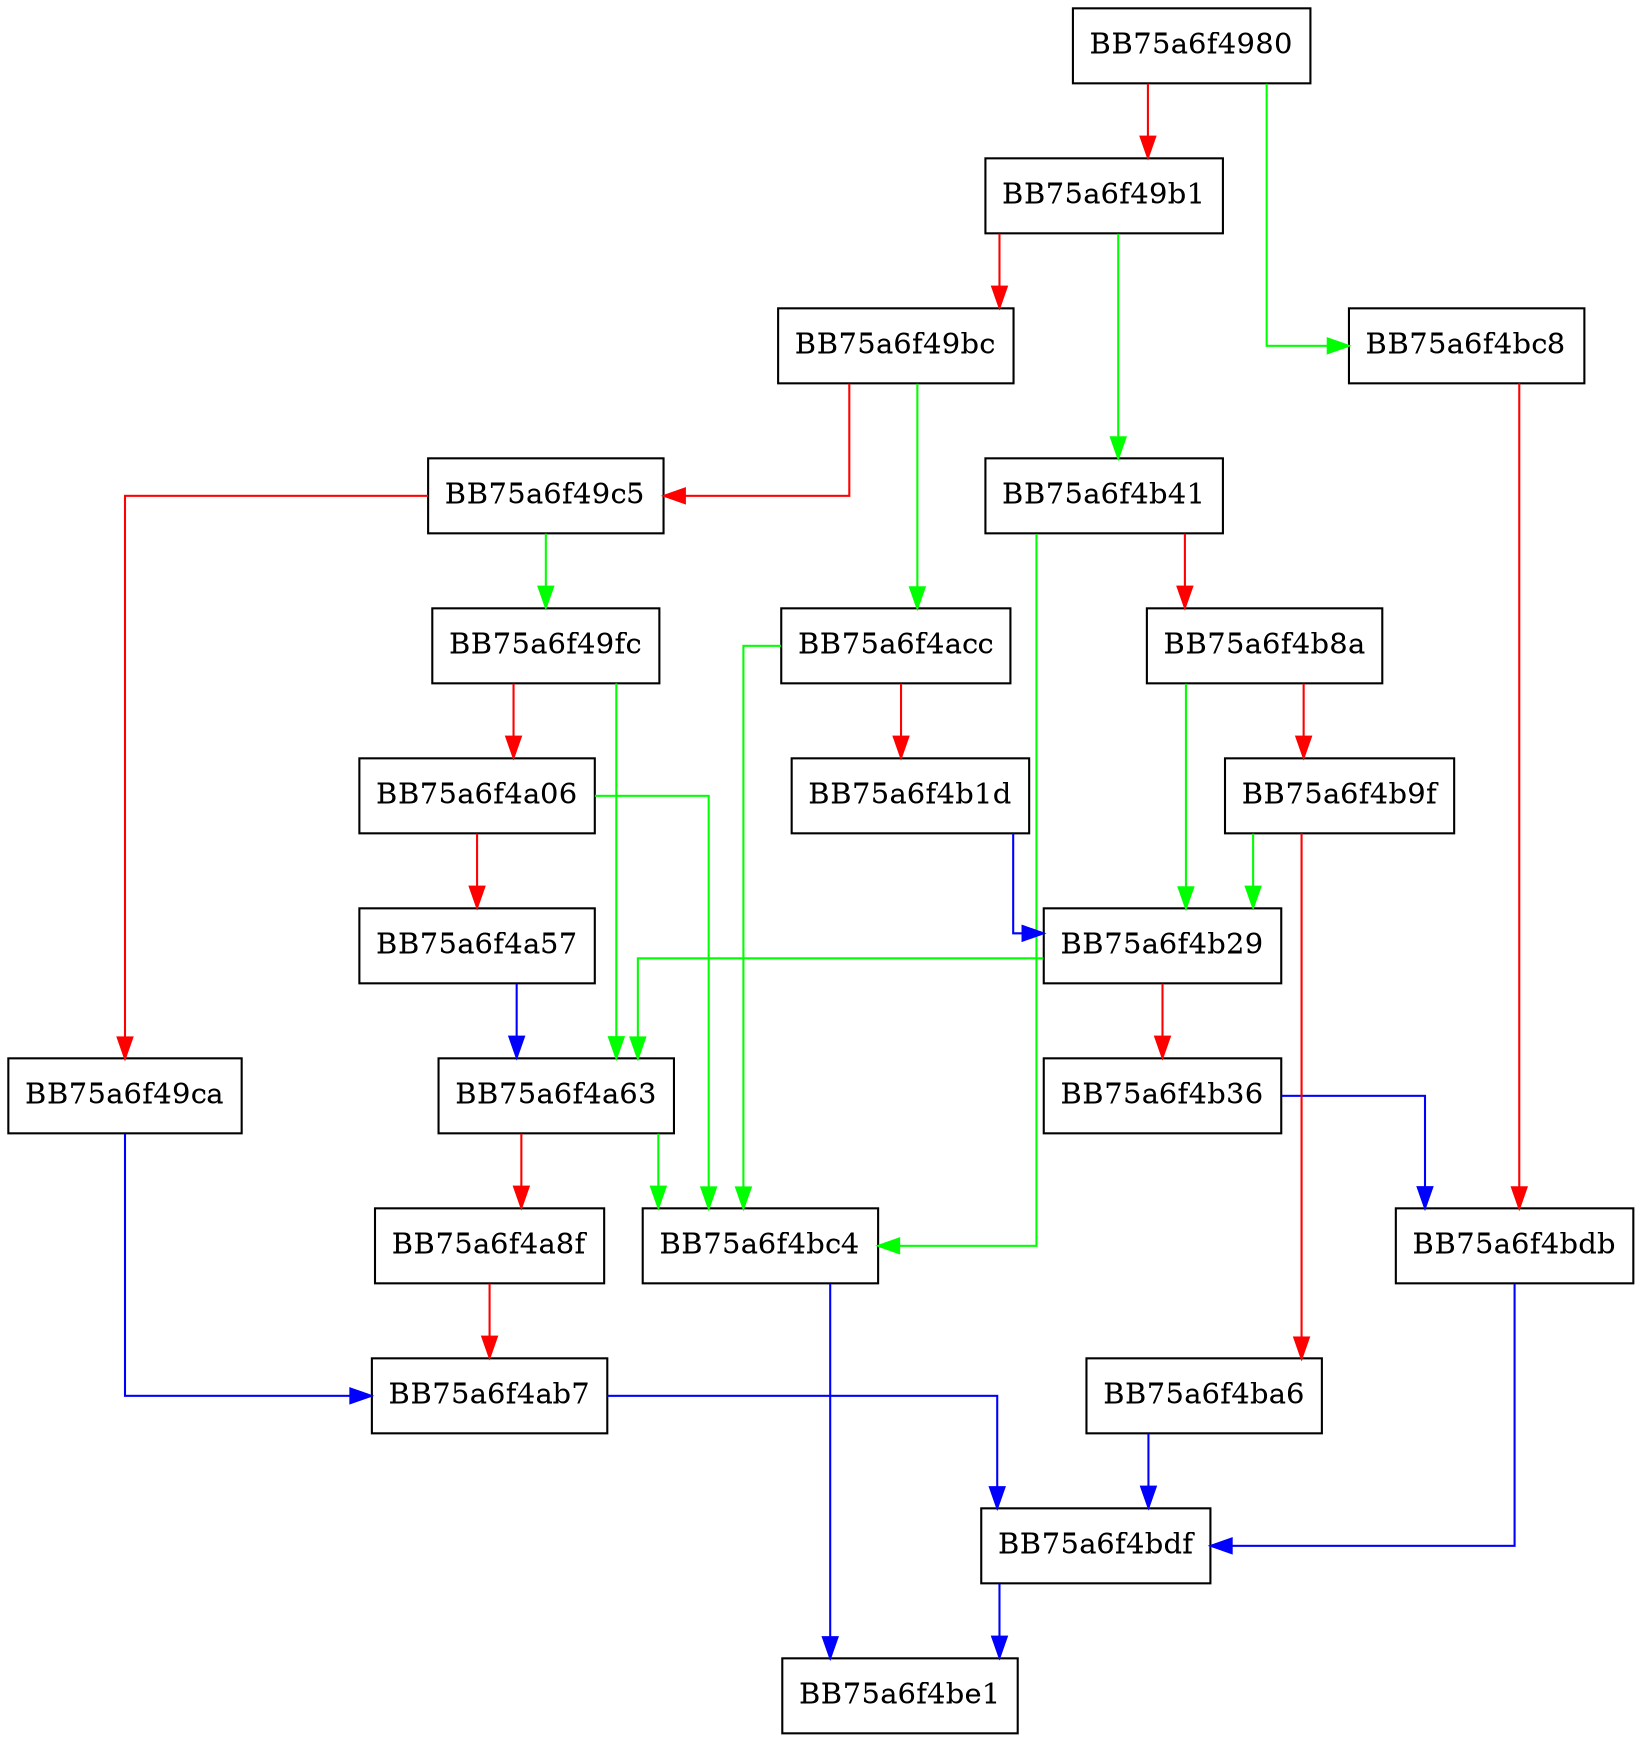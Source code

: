 digraph eval {
  node [shape="box"];
  graph [splines=ortho];
  BB75a6f4980 -> BB75a6f4bc8 [color="green"];
  BB75a6f4980 -> BB75a6f49b1 [color="red"];
  BB75a6f49b1 -> BB75a6f4b41 [color="green"];
  BB75a6f49b1 -> BB75a6f49bc [color="red"];
  BB75a6f49bc -> BB75a6f4acc [color="green"];
  BB75a6f49bc -> BB75a6f49c5 [color="red"];
  BB75a6f49c5 -> BB75a6f49fc [color="green"];
  BB75a6f49c5 -> BB75a6f49ca [color="red"];
  BB75a6f49ca -> BB75a6f4ab7 [color="blue"];
  BB75a6f49fc -> BB75a6f4a63 [color="green"];
  BB75a6f49fc -> BB75a6f4a06 [color="red"];
  BB75a6f4a06 -> BB75a6f4bc4 [color="green"];
  BB75a6f4a06 -> BB75a6f4a57 [color="red"];
  BB75a6f4a57 -> BB75a6f4a63 [color="blue"];
  BB75a6f4a63 -> BB75a6f4bc4 [color="green"];
  BB75a6f4a63 -> BB75a6f4a8f [color="red"];
  BB75a6f4a8f -> BB75a6f4ab7 [color="red"];
  BB75a6f4ab7 -> BB75a6f4bdf [color="blue"];
  BB75a6f4acc -> BB75a6f4bc4 [color="green"];
  BB75a6f4acc -> BB75a6f4b1d [color="red"];
  BB75a6f4b1d -> BB75a6f4b29 [color="blue"];
  BB75a6f4b29 -> BB75a6f4a63 [color="green"];
  BB75a6f4b29 -> BB75a6f4b36 [color="red"];
  BB75a6f4b36 -> BB75a6f4bdb [color="blue"];
  BB75a6f4b41 -> BB75a6f4bc4 [color="green"];
  BB75a6f4b41 -> BB75a6f4b8a [color="red"];
  BB75a6f4b8a -> BB75a6f4b29 [color="green"];
  BB75a6f4b8a -> BB75a6f4b9f [color="red"];
  BB75a6f4b9f -> BB75a6f4b29 [color="green"];
  BB75a6f4b9f -> BB75a6f4ba6 [color="red"];
  BB75a6f4ba6 -> BB75a6f4bdf [color="blue"];
  BB75a6f4bc4 -> BB75a6f4be1 [color="blue"];
  BB75a6f4bc8 -> BB75a6f4bdb [color="red"];
  BB75a6f4bdb -> BB75a6f4bdf [color="blue"];
  BB75a6f4bdf -> BB75a6f4be1 [color="blue"];
}